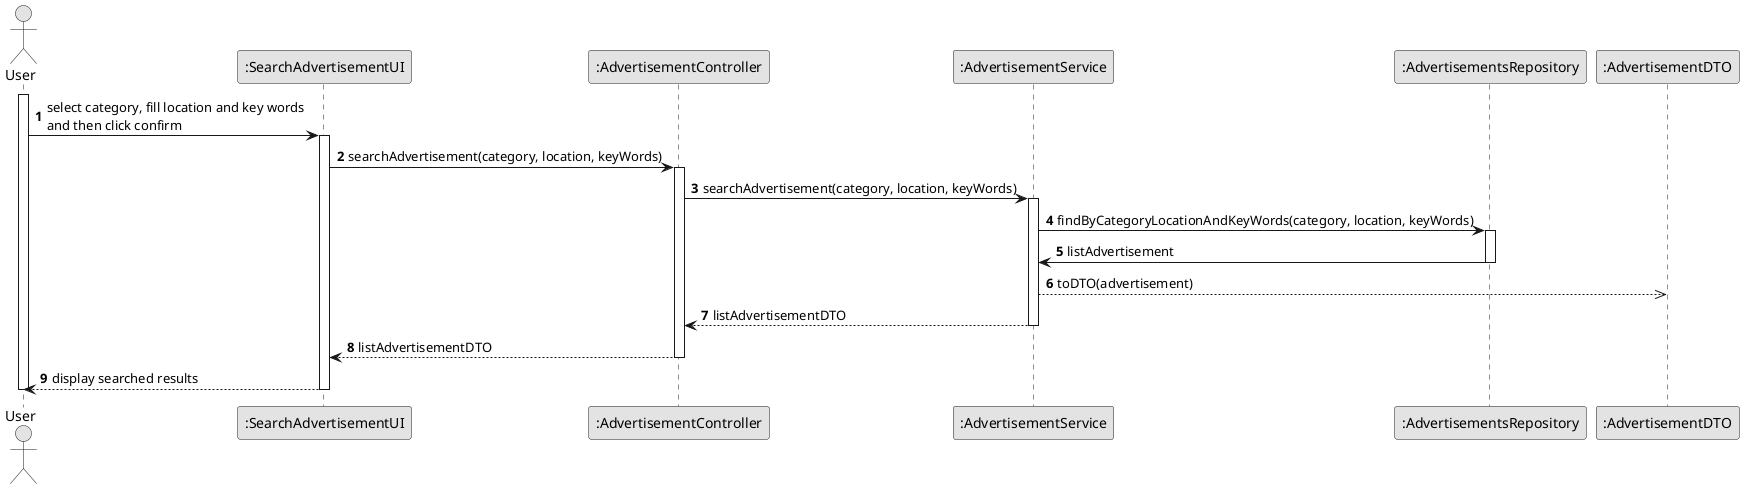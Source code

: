 @startuml
skinparam monochrome true
skinparam packageStyle rectangle
skinparam shadowing false

autonumber

actor "User" as USER
participant ":SearchAdvertisementUI" as UI
participant ":AdvertisementController" as CTRL
participant ":AdvertisementService" as SERVICE
participant ":AdvertisementsRepository" as AD_REPO
participant ":AdvertisementDTO" as AdDTO

activate USER

    USER -> UI : select category, fill location and key words \nand then click confirm
    activate UI

        UI -> CTRL : searchAdvertisement(category, location, keyWords)
        activate CTRL
            'se for fazer criação do objeto, representar
            CTRL -> SERVICE : searchAdvertisement(category, location, keyWords)
            activate SERVICE

            SERVICE -> AD_REPO : findByCategoryLocationAndKeyWords(category, location, keyWords)
            activate AD_REPO

            AD_REPO -> SERVICE :listAdvertisement
            deactivate AD_REPO
            'lista ou for no dto
            SERVICE -->> AdDTO : toDTO(advertisement)

            SERVICE --> CTRL : listAdvertisementDTO
            deactivate SERVICE

            CTRL --> UI : listAdvertisementDTO
        deactivate CTRL

        UI --> USER : display searched results
    deactivate UI

deactivate USER
@enduml